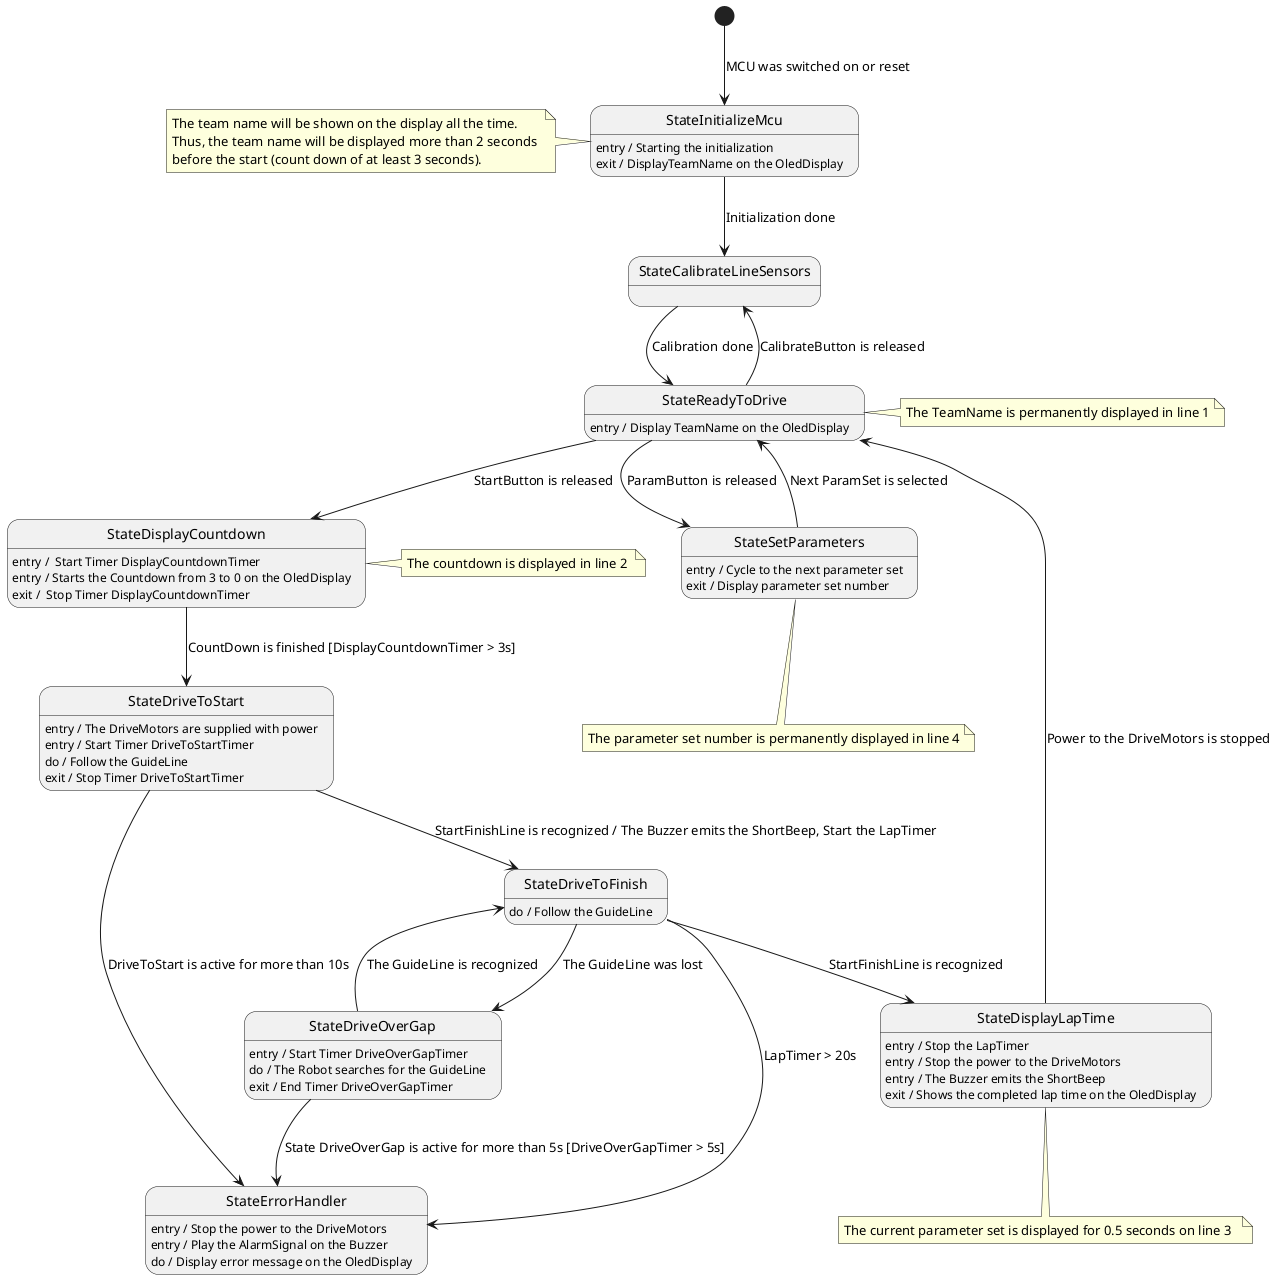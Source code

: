 @startuml

'StateInitializeMcu'
[*] --> StateInitializeMcu : MCU was switched on or reset
StateInitializeMcu --> StateCalibrateLineSensors : Initialization done
StateInitializeMcu : entry / Starting the initialization
StateInitializeMcu : exit / DisplayTeamName on the OledDisplay
note left of StateInitializeMcu
    The team name will be shown on the display all the time. 
    Thus, the team name will be displayed more than 2 seconds 
    before the start (count down of at least 3 seconds).
end note

'StateCalibrateLineSensors'
StateCalibrateLineSensors --> StateReadyToDrive : Calibration done

'StateReadyToDrive'
StateReadyToDrive --> StateSetParameters :ParamButton is released
StateReadyToDrive --> StateDisplayCountdown : StartButton is released
StateReadyToDrive --> StateCalibrateLineSensors : CalibrateButton is released
StateReadyToDrive : entry / Display TeamName on the OledDisplay
note right of StateReadyToDrive
The TeamName is permanently displayed in line 1
end note

'StateDisplayCountdown'
StateDisplayCountdown --> StateDriveToStart : CountDown is finished [DisplayCountdownTimer > 3s]
StateDisplayCountdown: entry /  Start Timer DisplayCountdownTimer
StateDisplayCountdown: entry / Starts the Countdown from 3 to 0 on the OledDisplay
StateDisplayCountdown: exit /  Stop Timer DisplayCountdownTimer
note right of StateDisplayCountdown
The countdown is displayed in line 2 
end note

'StateDriveToStart'
StateDriveToStart --> StateDriveToFinish : StartFinishLine is recognized / The Buzzer emits the ShortBeep, Start the LapTimer 
StateDriveToStart --> StateErrorHandler : DriveToStart is active for more than 10s
StateDriveToStart: entry / The DriveMotors are supplied with power 
StateDriveToStart: entry / Start Timer DriveToStartTimer
StateDriveToStart: do / Follow the GuideLine 
StateDriveToStart: exit / Stop Timer DriveToStartTimer

'StateDriveToFinish'
StateDriveToFinish --> StateErrorHandler : LapTimer > 20s
StateDriveToFinish --> StateDriveOverGap : The GuideLine was lost
StateDriveToFinish --> StateDisplayLapTime : StartFinishLine is recognized
StateDriveToFinish : do / Follow the GuideLine 

'StateDriveOverGap'
StateDriveOverGap --> StateErrorHandler : State DriveOverGap is active for more than 5s [DriveOverGapTimer > 5s]
StateDriveOverGap  --> StateDriveToFinish : The GuideLine is recognized
StateDriveOverGap: entry / Start Timer DriveOverGapTimer
StateDriveOverGap : do / The Robot searches for the GuideLine
StateDriveOverGap: exit / End Timer DriveOverGapTimer

'StateDisplayLapTime
StateDisplayLapTime  --> StateReadyToDrive : Power to the DriveMotors is stopped
StateDisplayLapTime : entry / Stop the LapTimer
StateDisplayLapTime : entry / Stop the power to the DriveMotors
StateDisplayLapTime : entry / The Buzzer emits the ShortBeep
StateDisplayLapTime : exit / Shows the completed lap time on the OledDisplay
note bottom of StateDisplayLapTime
The current parameter set is displayed for 0.5 seconds on line 3  
end note

'StateSetParameters
StateSetParameters --> StateReadyToDrive : Next ParamSet is selected
StateSetParameters: entry / Cycle to the next parameter set
StateSetParameters: exit / Display parameter set number
note bottom of StateSetParameters
The parameter set number is permanently displayed in line 4
end note

'StateErrorHandler
StateErrorHandler: entry / Stop the power to the DriveMotors
StateErrorHandler: entry / Play the AlarmSignal on the Buzzer
StateErrorHandler: do / Display error message on the OledDisplay

@enduml